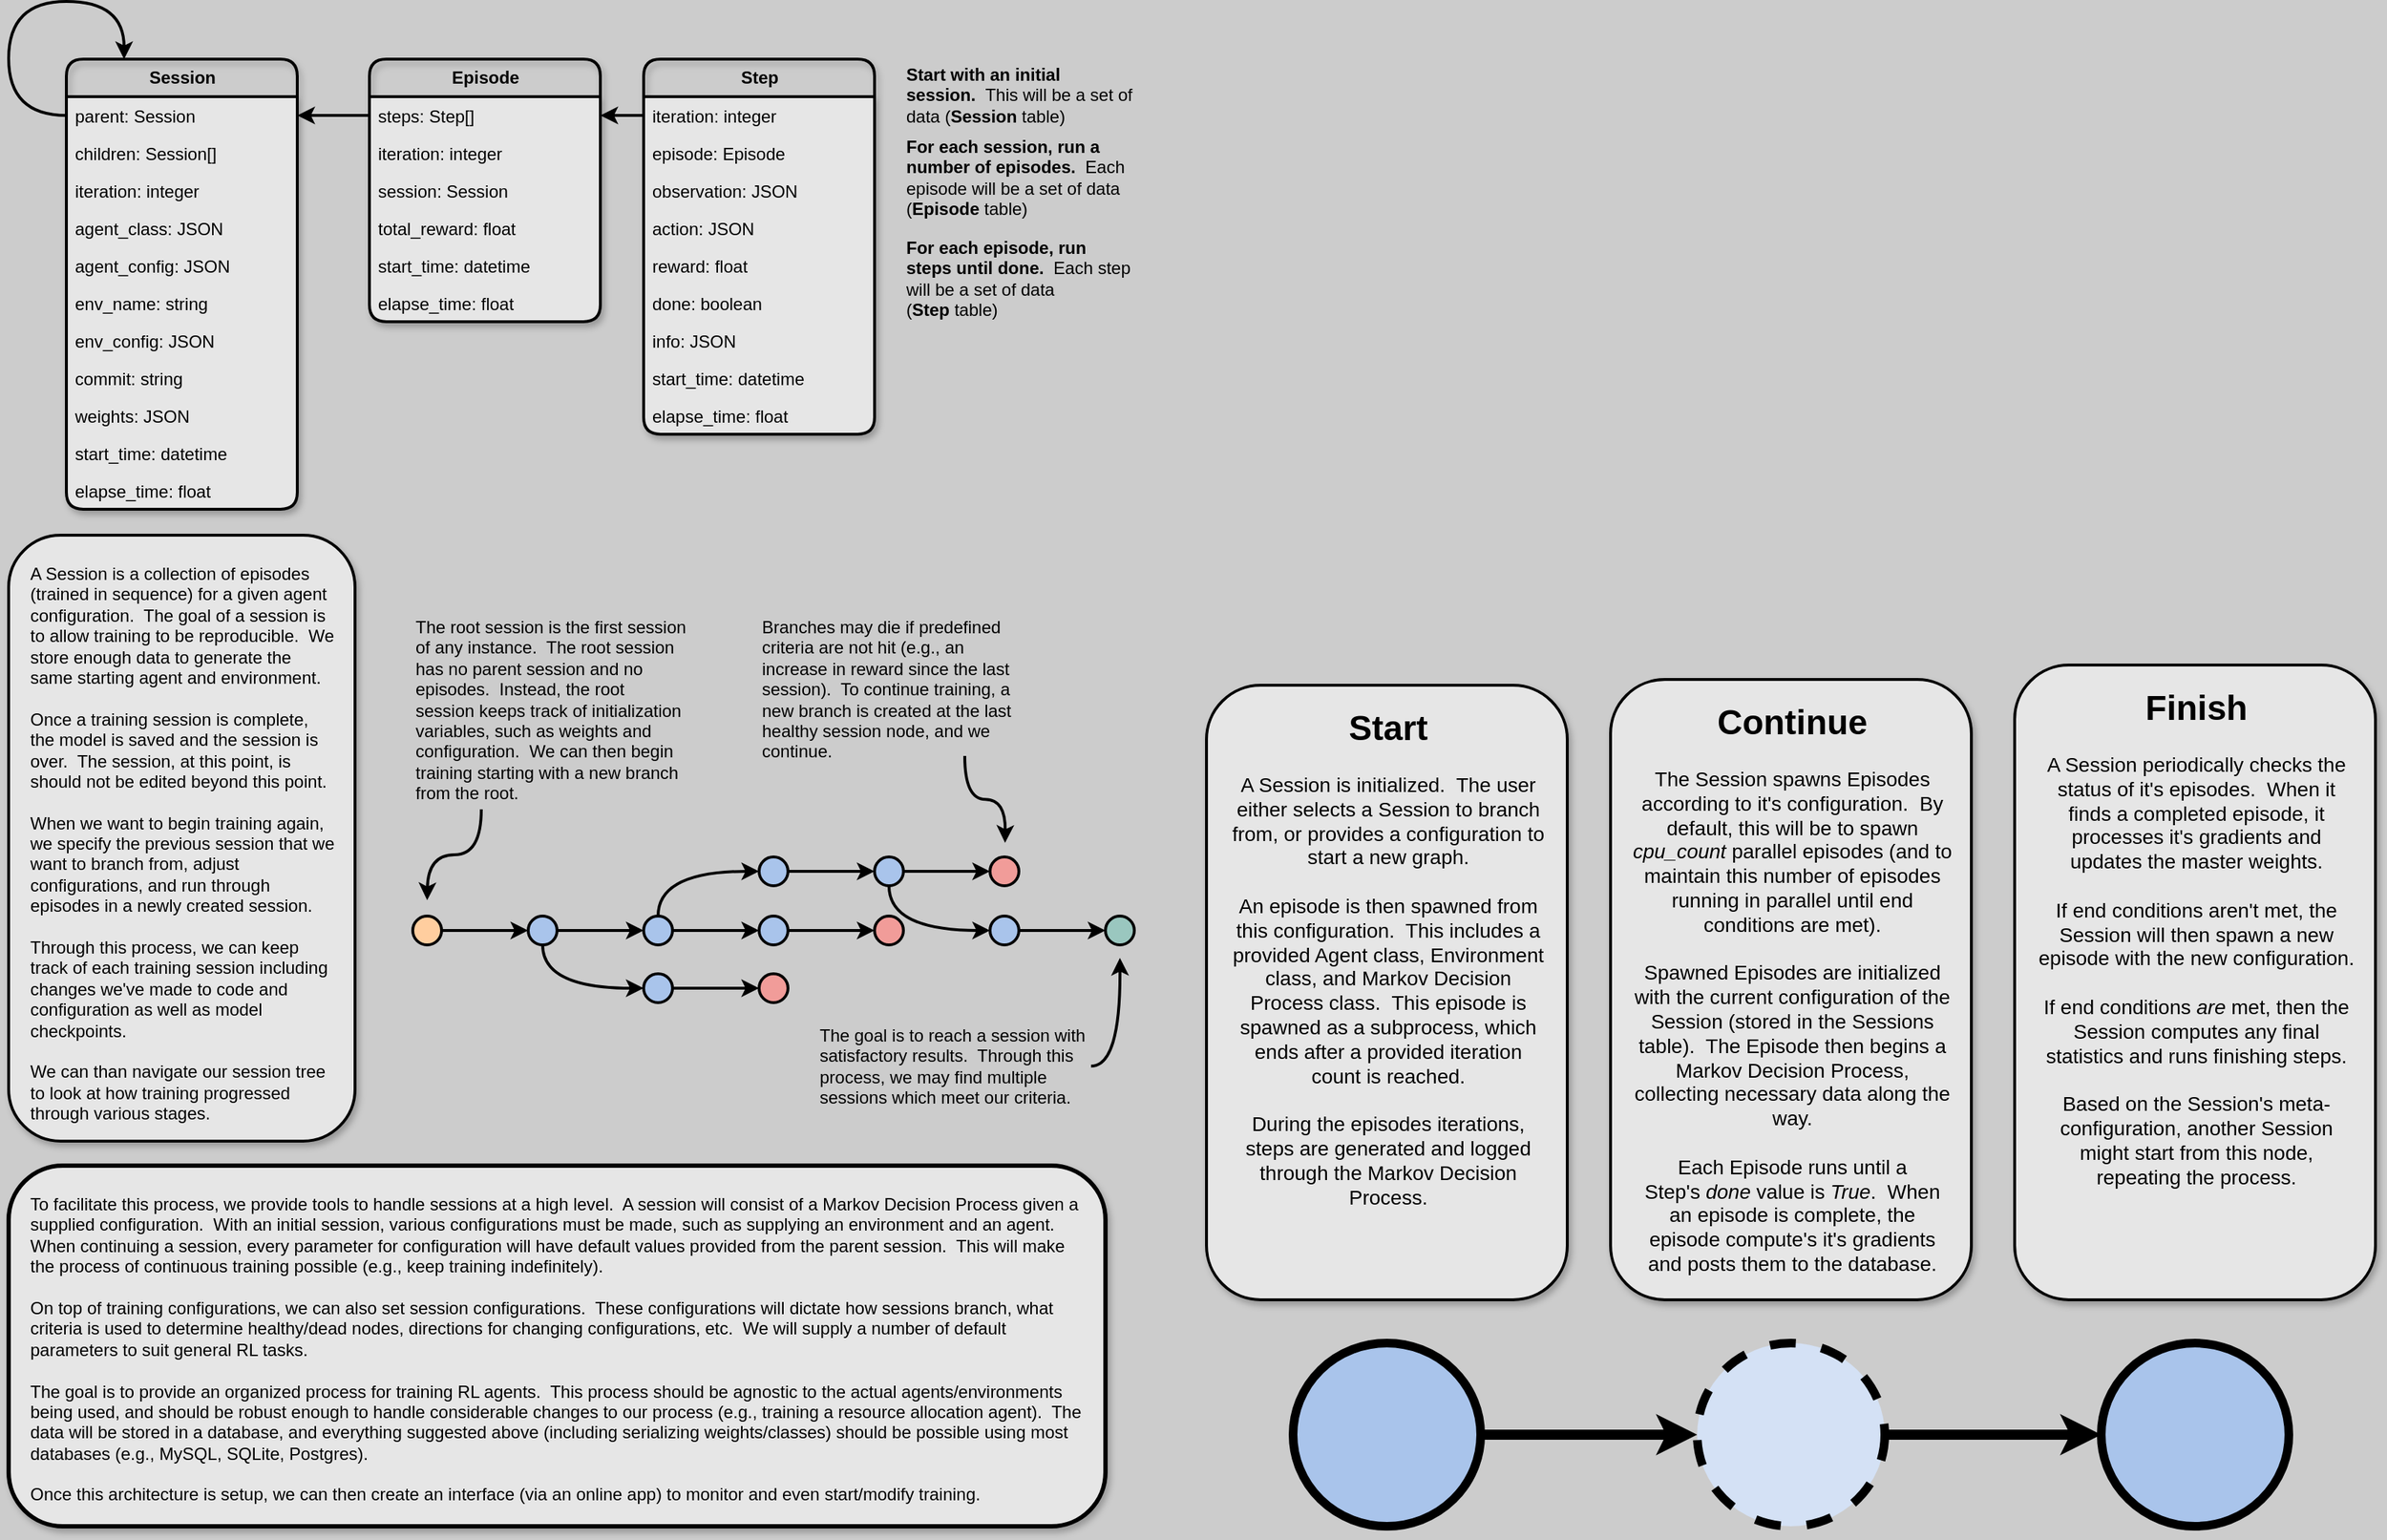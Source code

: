 <mxGraphModel dx="965" dy="928" grid="1" gridSize="10" guides="1" tooltips="1" connect="1" arrows="1" fold="1" page="1" pageScale="1" pageWidth="850" pageHeight="1100" background="#CCCCCC"><root><mxCell id="0"/><mxCell id="1" parent="0"/><mxCell id="134" value="" style="group" parent="1" vertex="1" connectable="0"><mxGeometry x="80" y="79" width="740" height="348" as="geometry"/></mxCell><mxCell id="130" value="" style="group" parent="134" vertex="1" connectable="0"><mxGeometry x="580" y="-22" width="160" height="241" as="geometry"/></mxCell><mxCell id="157" value="" style="group" parent="130" vertex="1" connectable="0"><mxGeometry width="160" height="190" as="geometry"/></mxCell><mxCell id="117" value="&lt;b&gt;Start with an initial session.&amp;nbsp;&amp;nbsp;&lt;/b&gt;&lt;span&gt;This will be a set of data (&lt;/span&gt;&lt;b&gt;Session&amp;nbsp;&lt;/b&gt;&lt;span&gt;table)&lt;/span&gt;" style="text;html=1;strokeColor=none;fillColor=none;align=left;verticalAlign=top;whiteSpace=wrap;rounded=0;shadow=1;" parent="157" vertex="1"><mxGeometry width="160" height="50" as="geometry"/></mxCell><mxCell id="125" value="&lt;b&gt;For each session, run a number of episodes.&amp;nbsp;&amp;nbsp;&lt;/b&gt;&lt;span&gt;Each episode will be a set of data (&lt;/span&gt;&lt;b&gt;Episode &lt;/b&gt;&lt;span&gt;table)&lt;/span&gt;" style="text;html=1;strokeColor=none;fillColor=none;align=left;verticalAlign=top;whiteSpace=wrap;rounded=0;shadow=1;" parent="157" vertex="1"><mxGeometry y="50" width="160" height="70" as="geometry"/></mxCell><mxCell id="127" value="&lt;b&gt;For each episode, run steps until done.&amp;nbsp;&amp;nbsp;&lt;/b&gt;&lt;span&gt;Each step will be a set of data (&lt;/span&gt;&lt;b&gt;Step&amp;nbsp;&lt;/b&gt;&lt;span&gt;table)&lt;/span&gt;" style="text;html=1;strokeColor=none;fillColor=none;align=left;verticalAlign=top;whiteSpace=wrap;rounded=0;shadow=1;" parent="157" vertex="1"><mxGeometry y="120" width="160" height="70" as="geometry"/></mxCell><mxCell id="156" value="" style="group" parent="134" vertex="1" connectable="0"><mxGeometry y="-19" width="560" height="312" as="geometry"/></mxCell><object label="&lt;b&gt;Step&lt;/b&gt;" id="15"><mxCell style="swimlane;fontStyle=0;childLayout=stackLayout;horizontal=1;startSize=26;fillColor=none;horizontalStack=0;resizeParent=1;resizeParentMax=0;resizeLast=0;collapsible=1;marginBottom=0;swimlaneFillColor=#E6E6E6;rounded=1;strokeWidth=2;html=1;shadow=1;" parent="156" vertex="1"><mxGeometry x="400" width="160" height="260" as="geometry"/></mxCell></object><mxCell id="46" value="iteration: integer" style="text;strokeColor=none;fillColor=none;align=left;verticalAlign=top;spacingLeft=4;spacingRight=4;overflow=hidden;rotatable=0;points=[[0,0.5],[1,0.5]];portConstraint=eastwest;" parent="15" vertex="1"><mxGeometry y="26" width="160" height="26" as="geometry"/></mxCell><mxCell id="49" value="episode: Episode" style="text;strokeColor=none;fillColor=none;align=left;verticalAlign=top;spacingLeft=4;spacingRight=4;overflow=hidden;rotatable=0;points=[[0,0.5],[1,0.5]];portConstraint=eastwest;" parent="15" vertex="1"><mxGeometry y="52" width="160" height="26" as="geometry"/></mxCell><mxCell id="48" value="observation: JSON" style="text;strokeColor=none;fillColor=none;align=left;verticalAlign=top;spacingLeft=4;spacingRight=4;overflow=hidden;rotatable=0;points=[[0,0.5],[1,0.5]];portConstraint=eastwest;" parent="15" vertex="1"><mxGeometry y="78" width="160" height="26" as="geometry"/></mxCell><mxCell id="51" value="action: JSON&#10;" style="text;strokeColor=none;fillColor=none;align=left;verticalAlign=top;spacingLeft=4;spacingRight=4;overflow=hidden;rotatable=0;points=[[0,0.5],[1,0.5]];portConstraint=eastwest;" parent="15" vertex="1"><mxGeometry y="104" width="160" height="26" as="geometry"/></mxCell><mxCell id="52" value="reward: float" style="text;strokeColor=none;fillColor=none;align=left;verticalAlign=top;spacingLeft=4;spacingRight=4;overflow=hidden;rotatable=0;points=[[0,0.5],[1,0.5]];portConstraint=eastwest;" parent="15" vertex="1"><mxGeometry y="130" width="160" height="26" as="geometry"/></mxCell><mxCell id="53" value="done: boolean" style="text;strokeColor=none;fillColor=none;align=left;verticalAlign=top;spacingLeft=4;spacingRight=4;overflow=hidden;rotatable=0;points=[[0,0.5],[1,0.5]];portConstraint=eastwest;" parent="15" vertex="1"><mxGeometry y="156" width="160" height="26" as="geometry"/></mxCell><mxCell id="54" value="info: JSON" style="text;strokeColor=none;fillColor=none;align=left;verticalAlign=top;spacingLeft=4;spacingRight=4;overflow=hidden;rotatable=0;points=[[0,0.5],[1,0.5]];portConstraint=eastwest;" parent="15" vertex="1"><mxGeometry y="182" width="160" height="26" as="geometry"/></mxCell><mxCell id="55" value="start_time: datetime" style="text;strokeColor=none;fillColor=none;align=left;verticalAlign=top;spacingLeft=4;spacingRight=4;overflow=hidden;rotatable=0;points=[[0,0.5],[1,0.5]];portConstraint=eastwest;" parent="15" vertex="1"><mxGeometry y="208" width="160" height="26" as="geometry"/></mxCell><mxCell id="45" value="elapse_time: float" style="text;strokeColor=none;fillColor=none;align=left;verticalAlign=top;spacingLeft=4;spacingRight=4;overflow=hidden;rotatable=0;points=[[0,0.5],[1,0.5]];portConstraint=eastwest;" parent="15" vertex="1"><mxGeometry y="234" width="160" height="26" as="geometry"/></mxCell><mxCell id="27" value="&lt;b&gt;Session&lt;/b&gt;" style="swimlane;fontStyle=0;childLayout=stackLayout;horizontal=1;startSize=26;fillColor=none;horizontalStack=0;resizeParent=1;resizeParentMax=0;resizeLast=0;collapsible=1;marginBottom=0;swimlaneFillColor=#E6E6E6;rounded=1;strokeWidth=2;html=1;shadow=1;" parent="156" vertex="1"><mxGeometry width="160" height="312" as="geometry"/></mxCell><mxCell id="133" style="edgeStyle=orthogonalEdgeStyle;curved=1;rounded=0;html=1;exitX=0;exitY=0.5;entryX=0.25;entryY=0;jettySize=auto;orthogonalLoop=1;strokeWidth=2;" parent="27" source="129" target="27" edge="1"><mxGeometry relative="1" as="geometry"><Array as="points"><mxPoint x="-40" y="39"/><mxPoint x="-40" y="-40"/><mxPoint x="40" y="-40"/></Array></mxGeometry></mxCell><mxCell id="129" value="parent: Session" style="text;strokeColor=none;fillColor=none;align=left;verticalAlign=top;spacingLeft=4;spacingRight=4;overflow=hidden;rotatable=0;points=[[0,0.5],[1,0.5]];portConstraint=eastwest;" parent="27" vertex="1"><mxGeometry y="26" width="160" height="26" as="geometry"/></mxCell><mxCell id="71" value="children: Session[]" style="text;strokeColor=none;fillColor=none;align=left;verticalAlign=top;spacingLeft=4;spacingRight=4;overflow=hidden;rotatable=0;points=[[0,0.5],[1,0.5]];portConstraint=eastwest;" parent="27" vertex="1"><mxGeometry y="52" width="160" height="26" as="geometry"/></mxCell><mxCell id="150" value="iteration: integer" style="text;strokeColor=none;fillColor=none;align=left;verticalAlign=top;spacingLeft=4;spacingRight=4;overflow=hidden;rotatable=0;points=[[0,0.5],[1,0.5]];portConstraint=eastwest;" parent="27" vertex="1"><mxGeometry y="78" width="160" height="26" as="geometry"/></mxCell><mxCell id="120" value="agent_class: JSON" style="text;strokeColor=none;fillColor=none;align=left;verticalAlign=top;spacingLeft=4;spacingRight=4;overflow=hidden;rotatable=0;points=[[0,0.5],[1,0.5]];portConstraint=eastwest;" parent="27" vertex="1"><mxGeometry y="104" width="160" height="26" as="geometry"/></mxCell><mxCell id="70" value="agent_config: JSON" style="text;strokeColor=none;fillColor=none;align=left;verticalAlign=top;spacingLeft=4;spacingRight=4;overflow=hidden;rotatable=0;points=[[0,0.5],[1,0.5]];portConstraint=eastwest;" parent="27" vertex="1"><mxGeometry y="130" width="160" height="26" as="geometry"/></mxCell><mxCell id="118" value="env_name: string" style="text;strokeColor=none;fillColor=none;align=left;verticalAlign=top;spacingLeft=4;spacingRight=4;overflow=hidden;rotatable=0;points=[[0,0.5],[1,0.5]];portConstraint=eastwest;" parent="27" vertex="1"><mxGeometry y="156" width="160" height="26" as="geometry"/></mxCell><mxCell id="119" value="env_config: JSON" style="text;strokeColor=none;fillColor=none;align=left;verticalAlign=top;spacingLeft=4;spacingRight=4;overflow=hidden;rotatable=0;points=[[0,0.5],[1,0.5]];portConstraint=eastwest;" parent="27" vertex="1"><mxGeometry y="182" width="160" height="26" as="geometry"/></mxCell><mxCell id="75" value="commit: string" style="text;strokeColor=none;fillColor=none;align=left;verticalAlign=top;spacingLeft=4;spacingRight=4;overflow=hidden;rotatable=0;points=[[0,0.5],[1,0.5]];portConstraint=eastwest;" parent="27" vertex="1"><mxGeometry y="208" width="160" height="26" as="geometry"/></mxCell><mxCell id="74" value="weights: JSON" style="text;strokeColor=none;fillColor=none;align=left;verticalAlign=top;spacingLeft=4;spacingRight=4;overflow=hidden;rotatable=0;points=[[0,0.5],[1,0.5]];portConstraint=eastwest;" parent="27" vertex="1"><mxGeometry y="234" width="160" height="26" as="geometry"/></mxCell><mxCell id="72" value="start_time: datetime" style="text;strokeColor=none;fillColor=none;align=left;verticalAlign=top;spacingLeft=4;spacingRight=4;overflow=hidden;rotatable=0;points=[[0,0.5],[1,0.5]];portConstraint=eastwest;" parent="27" vertex="1"><mxGeometry y="260" width="160" height="26" as="geometry"/></mxCell><mxCell id="73" value="elapse_time: float" style="text;strokeColor=none;fillColor=none;align=left;verticalAlign=top;spacingLeft=4;spacingRight=4;overflow=hidden;rotatable=0;points=[[0,0.5],[1,0.5]];portConstraint=eastwest;" parent="27" vertex="1"><mxGeometry y="286" width="160" height="26" as="geometry"/></mxCell><object label="&lt;b&gt;Episode&lt;/b&gt;" id="56"><mxCell style="swimlane;fontStyle=0;childLayout=stackLayout;horizontal=1;startSize=26;fillColor=none;horizontalStack=0;resizeParent=1;resizeParentMax=0;resizeLast=0;collapsible=1;marginBottom=0;swimlaneFillColor=#E6E6E6;rounded=1;strokeWidth=2;html=1;shadow=1;" parent="134" vertex="1"><mxGeometry x="210" y="-19" width="160" height="182" as="geometry"/></mxCell></object><mxCell id="57" value="steps: Step[]" style="text;strokeColor=none;fillColor=none;align=left;verticalAlign=top;spacingLeft=4;spacingRight=4;overflow=hidden;rotatable=0;points=[[0,0.5],[1,0.5]];portConstraint=eastwest;" parent="56" vertex="1"><mxGeometry y="26" width="160" height="26" as="geometry"/></mxCell><mxCell id="149" value="iteration: integer" style="text;strokeColor=none;fillColor=none;align=left;verticalAlign=top;spacingLeft=4;spacingRight=4;overflow=hidden;rotatable=0;points=[[0,0.5],[1,0.5]];portConstraint=eastwest;" parent="56" vertex="1"><mxGeometry y="52" width="160" height="26" as="geometry"/></mxCell><mxCell id="148" value="session: Session" style="text;strokeColor=none;fillColor=none;align=left;verticalAlign=top;spacingLeft=4;spacingRight=4;overflow=hidden;rotatable=0;points=[[0,0.5],[1,0.5]];portConstraint=eastwest;" parent="56" vertex="1"><mxGeometry y="78" width="160" height="26" as="geometry"/></mxCell><mxCell id="58" value="total_reward: float&#10;" style="text;strokeColor=none;fillColor=none;align=left;verticalAlign=top;spacingLeft=4;spacingRight=4;overflow=hidden;rotatable=0;points=[[0,0.5],[1,0.5]];portConstraint=eastwest;" parent="56" vertex="1"><mxGeometry y="104" width="160" height="26" as="geometry"/></mxCell><mxCell id="64" value="start_time: datetime" style="text;strokeColor=none;fillColor=none;align=left;verticalAlign=top;spacingLeft=4;spacingRight=4;overflow=hidden;rotatable=0;points=[[0,0.5],[1,0.5]];portConstraint=eastwest;" parent="56" vertex="1"><mxGeometry y="130" width="160" height="26" as="geometry"/></mxCell><mxCell id="65" value="elapse_time: float" style="text;strokeColor=none;fillColor=none;align=left;verticalAlign=top;spacingLeft=4;spacingRight=4;overflow=hidden;rotatable=0;points=[[0,0.5],[1,0.5]];portConstraint=eastwest;" parent="56" vertex="1"><mxGeometry y="156" width="160" height="26" as="geometry"/></mxCell><mxCell id="79" style="edgeStyle=orthogonalEdgeStyle;rounded=0;html=1;exitX=0;exitY=0.5;entryX=1;entryY=0.5;jettySize=auto;orthogonalLoop=1;strokeWidth=2;" parent="134" source="46" target="57" edge="1"><mxGeometry relative="1" as="geometry"/></mxCell><mxCell id="131" style="edgeStyle=orthogonalEdgeStyle;curved=1;rounded=0;html=1;exitX=0;exitY=0.5;entryX=1;entryY=0.5;jettySize=auto;orthogonalLoop=1;strokeWidth=2;" parent="134" source="57" target="129" edge="1"><mxGeometry relative="1" as="geometry"/></mxCell><mxCell id="135" value="A Session is a collection of episodes (trained in sequence) for a given agent configuration.&amp;nbsp; The goal of a session is to allow training to be reproducible.&amp;nbsp; We store enough data to generate the same starting agent and environment.&lt;div&gt;&lt;br&gt;&lt;/div&gt;&lt;div&gt;Once a training session is complete, the model is saved and the session is over.&amp;nbsp; The session, at this point, is should not be edited beyond this point.&lt;/div&gt;&lt;div&gt;&lt;br&gt;&lt;/div&gt;&lt;div&gt;When we want to begin training again, we specify the previous session that we want to branch from, adjust configurations, and run through episodes in a newly created session.&lt;div&gt;&lt;br&gt;&lt;/div&gt;&lt;div&gt;Through this process, we can keep track of each training session including changes we've made to code and configuration as well as model checkpoints.&lt;/div&gt;&lt;/div&gt;&lt;div&gt;&lt;br&gt;&lt;/div&gt;&lt;div&gt;We can than navigate our session tree to look at how training progressed through various stages.&lt;/div&gt;" style="text;html=1;strokeColor=#000000;fillColor=#E6E6E6;align=left;verticalAlign=top;whiteSpace=wrap;rounded=1;shadow=1;strokeWidth=2;comic=0;glass=0;spacing=15;" parent="1" vertex="1"><mxGeometry x="40" y="390" width="240" height="420" as="geometry"/></mxCell><mxCell id="146" value="To facilitate this process, we provide tools to handle sessions at a high level.&amp;nbsp; A session will consist of a Markov Decision Process given a supplied configuration.&amp;nbsp; With an initial session, various configurations must be made, such as supplying an environment and an agent.&amp;nbsp; When continuing a session, every parameter for configuration will have default values provided from the parent session.&amp;nbsp; This will make the process of continuous training possible (e.g., keep training indefinitely).&lt;div&gt;&lt;br&gt;&lt;/div&gt;&lt;div&gt;On top of training configurations, we can also set session configurations.&amp;nbsp; These configurations will dictate how sessions branch, what criteria is used to determine healthy/dead nodes, directions for changing configurations, etc.&amp;nbsp; We will supply a number of default parameters to suit general RL tasks.&lt;/div&gt;&lt;div&gt;&lt;br&gt;&lt;/div&gt;&lt;div&gt;The goal is to provide an organized process for training RL agents.&amp;nbsp; This process should be agnostic to the actual agents/environments being used, and should be robust enough to handle considerable changes to our process (e.g., training a resource allocation agent).&amp;nbsp; The data will be stored in a database, and everything suggested above (including serializing weights/classes) should be possible using most databases (e.g., MySQL, SQLite, Postgres).&lt;/div&gt;&lt;div&gt;&lt;br&gt;&lt;/div&gt;&lt;div&gt;Once this architecture is setup, we can then create an interface (via an online app) to monitor and even start/modify training.&lt;/div&gt;" style="text;html=1;strokeColor=#000000;fillColor=#E6E6E6;align=left;verticalAlign=top;whiteSpace=wrap;rounded=1;shadow=1;strokeWidth=3;comic=0;glass=0;gradientColor=none;spacing=15;" parent="1" vertex="1"><mxGeometry x="40" y="827" width="760" height="250" as="geometry"/></mxCell><mxCell id="147" value="" style="group" parent="1" vertex="1" connectable="0"><mxGeometry x="320" y="440" width="500" height="353" as="geometry"/></mxCell><mxCell id="128" value="" style="group" parent="147" vertex="1" connectable="0"><mxGeometry y="173" width="500" height="101" as="geometry"/></mxCell><mxCell id="82" value="" style="shape=mxgraph.flowchart.start_2;whiteSpace=wrap;html=1;fillColor=#FFCE9F;strokeColor=#000000;strokeWidth=2" parent="128" vertex="1"><mxGeometry y="41" width="20" height="20" as="geometry"/></mxCell><mxCell id="91" value="" style="shape=mxgraph.flowchart.start_2;whiteSpace=wrap;html=1;fillColor=#A9C4EB;strokeColor=#000000;strokeWidth=2" parent="128" vertex="1"><mxGeometry x="80" y="41" width="20" height="20" as="geometry"/></mxCell><mxCell id="95" style="edgeStyle=entityRelationEdgeStyle;rounded=0;html=1;exitX=1;exitY=0.5;exitPerimeter=0;entryX=0;entryY=0.5;entryPerimeter=0;jettySize=auto;orthogonalLoop=1;strokeWidth=2;" parent="128" source="82" target="91" edge="1"><mxGeometry relative="1" as="geometry"/></mxCell><mxCell id="92" value="" style="shape=mxgraph.flowchart.start_2;whiteSpace=wrap;html=1;fillColor=#A9C4EB;strokeColor=#000000;strokeWidth=2" parent="128" vertex="1"><mxGeometry x="160" y="41" width="20" height="20" as="geometry"/></mxCell><mxCell id="96" style="edgeStyle=entityRelationEdgeStyle;rounded=0;html=1;exitX=1;exitY=0.5;exitPerimeter=0;entryX=0;entryY=0.5;entryPerimeter=0;jettySize=auto;orthogonalLoop=1;strokeWidth=2;" parent="128" source="91" target="92" edge="1"><mxGeometry relative="1" as="geometry"/></mxCell><mxCell id="93" value="" style="shape=mxgraph.flowchart.start_2;whiteSpace=wrap;html=1;fillColor=#A9C4EB;strokeColor=#000000;strokeWidth=2" parent="128" vertex="1"><mxGeometry x="160" y="81" width="20" height="20" as="geometry"/></mxCell><mxCell id="97" style="edgeStyle=orthogonalEdgeStyle;rounded=0;html=1;exitX=0.5;exitY=1;exitPerimeter=0;entryX=0;entryY=0.5;entryPerimeter=0;jettySize=auto;orthogonalLoop=1;strokeWidth=2;curved=1;" parent="128" source="91" target="93" edge="1"><mxGeometry relative="1" as="geometry"/></mxCell><mxCell id="98" value="" style="shape=mxgraph.flowchart.start_2;whiteSpace=wrap;html=1;fillColor=#A9C4EB;strokeColor=#000000;strokeWidth=2" parent="128" vertex="1"><mxGeometry x="240" width="20" height="20" as="geometry"/></mxCell><mxCell id="103" style="edgeStyle=orthogonalEdgeStyle;curved=1;rounded=0;html=1;exitX=0.5;exitY=0;exitPerimeter=0;entryX=0;entryY=0.5;entryPerimeter=0;jettySize=auto;orthogonalLoop=1;strokeWidth=2;" parent="128" source="92" target="98" edge="1"><mxGeometry relative="1" as="geometry"/></mxCell><mxCell id="99" value="" style="shape=mxgraph.flowchart.start_2;whiteSpace=wrap;html=1;fillColor=#F19C99;strokeColor=#000000;strokeWidth=2" parent="128" vertex="1"><mxGeometry x="240" y="81" width="20" height="20" as="geometry"/></mxCell><mxCell id="102" style="edgeStyle=orthogonalEdgeStyle;curved=1;rounded=0;html=1;exitX=1;exitY=0.5;exitPerimeter=0;entryX=0;entryY=0.5;entryPerimeter=0;jettySize=auto;orthogonalLoop=1;strokeWidth=2;" parent="128" source="93" target="99" edge="1"><mxGeometry relative="1" as="geometry"/></mxCell><mxCell id="100" value="" style="shape=mxgraph.flowchart.start_2;whiteSpace=wrap;html=1;fillColor=#A9C4EB;strokeColor=#000000;strokeWidth=2" parent="128" vertex="1"><mxGeometry x="240" y="41" width="20" height="20" as="geometry"/></mxCell><mxCell id="101" style="edgeStyle=orthogonalEdgeStyle;curved=1;rounded=0;html=1;exitX=1;exitY=0.5;exitPerimeter=0;entryX=0;entryY=0.5;entryPerimeter=0;jettySize=auto;orthogonalLoop=1;strokeWidth=2;" parent="128" source="92" target="100" edge="1"><mxGeometry relative="1" as="geometry"/></mxCell><mxCell id="104" value="" style="shape=mxgraph.flowchart.start_2;whiteSpace=wrap;html=1;fillColor=#F19C99;strokeColor=#000000;strokeWidth=2" parent="128" vertex="1"><mxGeometry x="320" y="41" width="20" height="20" as="geometry"/></mxCell><mxCell id="107" style="edgeStyle=orthogonalEdgeStyle;curved=1;rounded=0;html=1;exitX=1;exitY=0.5;exitPerimeter=0;entryX=0;entryY=0.5;entryPerimeter=0;jettySize=auto;orthogonalLoop=1;strokeWidth=2;" parent="128" source="100" target="104" edge="1"><mxGeometry relative="1" as="geometry"/></mxCell><mxCell id="105" value="" style="shape=mxgraph.flowchart.start_2;whiteSpace=wrap;html=1;fillColor=#A9C4EB;strokeColor=#000000;strokeWidth=2" parent="128" vertex="1"><mxGeometry x="320" width="20" height="20" as="geometry"/></mxCell><mxCell id="108" style="edgeStyle=orthogonalEdgeStyle;curved=1;rounded=0;html=1;exitX=1;exitY=0.5;exitPerimeter=0;entryX=0;entryY=0.5;entryPerimeter=0;jettySize=auto;orthogonalLoop=1;strokeWidth=2;" parent="128" source="98" target="105" edge="1"><mxGeometry relative="1" as="geometry"/></mxCell><mxCell id="109" value="" style="shape=mxgraph.flowchart.start_2;whiteSpace=wrap;html=1;fillColor=#F19C99;strokeColor=#000000;strokeWidth=2" parent="128" vertex="1"><mxGeometry x="400" width="20" height="20" as="geometry"/></mxCell><mxCell id="110" style="edgeStyle=orthogonalEdgeStyle;curved=1;rounded=0;html=1;exitX=1;exitY=0.5;exitPerimeter=0;entryX=0;entryY=0.5;entryPerimeter=0;jettySize=auto;orthogonalLoop=1;strokeWidth=2;" parent="128" source="105" target="109" edge="1"><mxGeometry relative="1" as="geometry"/></mxCell><mxCell id="111" value="" style="shape=mxgraph.flowchart.start_2;whiteSpace=wrap;html=1;fillColor=#A9C4EB;strokeColor=#000000;strokeWidth=2" parent="128" vertex="1"><mxGeometry x="400" y="41" width="20" height="20" as="geometry"/></mxCell><mxCell id="112" style="edgeStyle=orthogonalEdgeStyle;curved=1;rounded=0;html=1;exitX=0.5;exitY=1;exitPerimeter=0;entryX=0;entryY=0.5;entryPerimeter=0;jettySize=auto;orthogonalLoop=1;strokeWidth=2;" parent="128" source="105" target="111" edge="1"><mxGeometry relative="1" as="geometry"/></mxCell><mxCell id="113" value="" style="shape=mxgraph.flowchart.start_2;whiteSpace=wrap;html=1;fillColor=#9AC7BF;strokeColor=#000000;strokeWidth=2" parent="128" vertex="1"><mxGeometry x="480" y="41" width="20" height="20" as="geometry"/></mxCell><mxCell id="114" style="edgeStyle=orthogonalEdgeStyle;curved=1;rounded=0;html=1;exitX=1;exitY=0.5;exitPerimeter=0;entryX=0;entryY=0.5;entryPerimeter=0;jettySize=auto;orthogonalLoop=1;strokeWidth=2;" parent="128" source="111" target="113" edge="1"><mxGeometry relative="1" as="geometry"/></mxCell><mxCell id="138" style="edgeStyle=orthogonalEdgeStyle;curved=1;rounded=0;html=1;exitX=0.25;exitY=1;jettySize=auto;orthogonalLoop=1;strokeWidth=2;" parent="147" source="137" edge="1"><mxGeometry relative="1" as="geometry"><mxPoint x="10.0" y="203" as="targetPoint"/></mxGeometry></mxCell><mxCell id="137" value="The root session is the first session of any instance.&amp;nbsp; The root session has no parent session and no episodes.&amp;nbsp; Instead, the root session keeps track of initialization variables, such as weights and configuration.&amp;nbsp; We can then begin training starting with a new branch from the root." style="text;html=1;strokeColor=none;fillColor=none;align=left;verticalAlign=top;whiteSpace=wrap;rounded=0;shadow=1;" parent="147" vertex="1"><mxGeometry width="190" height="140" as="geometry"/></mxCell><mxCell id="141" style="edgeStyle=orthogonalEdgeStyle;curved=1;rounded=0;html=1;exitX=0.75;exitY=1;jettySize=auto;orthogonalLoop=1;strokeWidth=2;" parent="147" source="139" edge="1"><mxGeometry relative="1" as="geometry"><mxPoint x="410.412" y="163.235" as="targetPoint"/></mxGeometry></mxCell><mxCell id="139" value="Branches may die if predefined criteria are not hit (e.g., an increase in reward since the last session).&amp;nbsp; To continue training, a new branch is created at the last healthy session node, and we continue." style="text;html=1;strokeColor=none;fillColor=none;align=left;verticalAlign=top;whiteSpace=wrap;rounded=0;shadow=1;" parent="147" vertex="1"><mxGeometry x="240" width="190" height="103" as="geometry"/></mxCell><mxCell id="144" style="edgeStyle=orthogonalEdgeStyle;curved=1;rounded=0;html=1;exitX=1;exitY=0.5;jettySize=auto;orthogonalLoop=1;strokeWidth=2;" parent="147" source="143" edge="1"><mxGeometry relative="1" as="geometry"><mxPoint x="490.0" y="243" as="targetPoint"/></mxGeometry></mxCell><mxCell id="143" value="The goal is to reach a session with satisfactory results.&amp;nbsp; Through this process, we may find multiple sessions which meet our criteria." style="text;html=1;strokeColor=none;fillColor=none;align=left;verticalAlign=top;whiteSpace=wrap;rounded=0;shadow=1;" parent="147" vertex="1"><mxGeometry x="280" y="283" width="190" height="70" as="geometry"/></mxCell><mxCell id="155" value="&lt;h1 style=&quot;text-align: center&quot;&gt;Start&lt;/h1&gt;&lt;p style=&quot;text-align: center&quot;&gt;&lt;/p&gt;&lt;font style=&quot;font-size: 14px&quot;&gt;&lt;div style=&quot;text-align: center&quot;&gt;&lt;span&gt;A Session is initialized.&amp;nbsp; The user either selects a Session to branch from, or provides a configuration to start a new graph.&lt;/span&gt;&lt;/div&gt;&lt;div style=&quot;text-align: center&quot;&gt;&lt;span&gt;&lt;br&gt;&lt;/span&gt;&lt;/div&gt;&lt;span&gt;&lt;div style=&quot;text-align: center&quot;&gt;&lt;span&gt;An episode is then spawned from this configuration.&amp;nbsp; This includes a provided Agent class, Environment class, and Markov Decision Process class.&amp;nbsp; This episode is spawned as a subprocess, which ends after a provided iteration count is reached.&lt;/span&gt;&lt;/div&gt;&lt;div style=&quot;text-align: center&quot;&gt;&lt;span&gt;&lt;br&gt;&lt;/span&gt;&lt;/div&gt;&lt;/span&gt;&lt;span&gt;&lt;div style=&quot;text-align: center&quot;&gt;&lt;span&gt;During the episodes iterations, steps are generated and logged through the Markov Decision Process.&lt;/span&gt;&lt;/div&gt;&lt;/span&gt;&lt;/font&gt;&lt;p&gt;&lt;/p&gt;" style="text;html=1;strokeColor=#000000;fillColor=#E6E6E6;spacing=15;spacingTop=-20;overflow=hidden;rounded=1;strokeWidth=2;comic=0;glass=0;shadow=1;whiteSpace=wrap;spacingLeft=0;spacingRight=0;" parent="1" vertex="1"><mxGeometry x="870" y="494" width="250" height="426" as="geometry"/></mxCell><mxCell id="170" value="&lt;h1 style=&quot;text-align: center&quot;&gt;Continue&lt;/h1&gt;&lt;p style=&quot;text-align: center&quot;&gt;&lt;/p&gt;&lt;font style=&quot;font-size: 14px&quot;&gt;&lt;div style=&quot;text-align: center&quot;&gt;&lt;span&gt;The Session spawns Episodes according to it's configuration.&amp;nbsp; By default, this will be to spawn &lt;/span&gt;&lt;i&gt;cpu_count&lt;/i&gt;&lt;span&gt; parallel episodes (and to maintain this number of episodes running in parallel until end conditions are met).&lt;/span&gt;&lt;/div&gt;&lt;div style=&quot;text-align: center&quot;&gt;&lt;span&gt;&lt;br&gt;&lt;/span&gt;&lt;/div&gt;&lt;div style=&quot;text-align: center&quot;&gt;Spawned Episodes are initialized with the current configuration of the Session (stored in the Sessions table).&amp;nbsp; The Episode then begins a Markov Decision Process, collecting necessary data along the way.&lt;/div&gt;&lt;div style=&quot;text-align: center&quot;&gt;&lt;span&gt;&lt;br&gt;&lt;/span&gt;&lt;/div&gt;&lt;div style=&quot;text-align: center&quot;&gt;&lt;span&gt;Each Episode runs until a Step's&amp;nbsp;&lt;/span&gt;&lt;i&gt;done&lt;/i&gt;&lt;span&gt; value is &lt;/span&gt;&lt;i&gt;True&lt;/i&gt;.&amp;nbsp; When an episode is complete, the episode compute's it's gradients and posts them to the database.&lt;/div&gt;&lt;/font&gt;&lt;p&gt;&lt;/p&gt;" style="text;html=1;strokeColor=#000000;fillColor=#E6E6E6;spacing=15;spacingTop=-20;whiteSpace=wrap;overflow=hidden;rounded=1;strokeWidth=2;comic=0;glass=0;shadow=1;" parent="1" vertex="1"><mxGeometry x="1150" y="490" width="250" height="430" as="geometry"/></mxCell><mxCell id="174" value="" style="shape=mxgraph.flowchart.start_2;whiteSpace=wrap;html=1;fillColor=#A9C4EB;strokeColor=#000000;strokeWidth=6;" parent="1" vertex="1"><mxGeometry x="930" y="950" width="130" height="127" as="geometry"/></mxCell><mxCell id="175" value="" style="shape=mxgraph.flowchart.start_2;whiteSpace=wrap;html=1;fillColor=#A9C4EB;strokeColor=#000000;strokeWidth=6;" parent="1" vertex="1"><mxGeometry x="1490" y="950" width="130" height="127" as="geometry"/></mxCell><mxCell id="176" style="edgeStyle=orthogonalEdgeStyle;curved=1;rounded=0;html=1;exitX=1;exitY=0.5;exitPerimeter=0;entryX=0;entryY=0.5;entryPerimeter=0;jettySize=auto;orthogonalLoop=1;strokeWidth=7;" parent="1" source="178" target="175" edge="1"><mxGeometry relative="1" as="geometry"/></mxCell><mxCell id="177" value="&lt;h1 style=&quot;text-align: center&quot;&gt;Finish&lt;/h1&gt;&lt;p style=&quot;text-align: center&quot;&gt;&lt;/p&gt;&lt;font style=&quot;font-size: 14px&quot;&gt;&lt;div style=&quot;text-align: center&quot;&gt;A Session periodically checks the status of it's episodes.&amp;nbsp; When it finds a completed episode, it processes it's gradients and updates the master weights.&lt;/div&gt;&lt;div style=&quot;text-align: center&quot;&gt;&lt;br&gt;&lt;/div&gt;&lt;div style=&quot;text-align: center&quot;&gt;If end conditions aren't met, the Session will then spawn a new episode with the new configuration.&lt;/div&gt;&lt;div style=&quot;text-align: center&quot;&gt;&lt;br&gt;&lt;/div&gt;&lt;div style=&quot;text-align: center&quot;&gt;If end conditions &lt;i&gt;are&lt;/i&gt;&amp;nbsp;met, then the Session computes any final statistics and runs finishing steps.&lt;/div&gt;&lt;div style=&quot;text-align: center&quot;&gt;&lt;br&gt;&lt;/div&gt;&lt;div style=&quot;text-align: center&quot;&gt;Based on the Session's meta-configuration, another Session might start from this node, repeating the process.&lt;/div&gt;&lt;/font&gt;&lt;p&gt;&lt;/p&gt;" style="text;html=1;strokeColor=#000000;fillColor=#E6E6E6;spacing=15;spacingTop=-20;whiteSpace=wrap;overflow=hidden;rounded=1;strokeWidth=2;comic=0;glass=0;shadow=1;" parent="1" vertex="1"><mxGeometry x="1430" y="480" width="250" height="440" as="geometry"/></mxCell><mxCell id="178" value="" style="shape=mxgraph.flowchart.start_2;whiteSpace=wrap;html=1;fillColor=#D4E1F5;strokeColor=#000000;strokeWidth=6;dashed=1;" parent="1" vertex="1"><mxGeometry x="1210" y="950" width="130" height="127" as="geometry"/></mxCell><mxCell id="179" style="edgeStyle=orthogonalEdgeStyle;curved=1;rounded=0;html=1;exitX=1;exitY=0.5;exitPerimeter=0;entryX=0;entryY=0.5;entryPerimeter=0;jettySize=auto;orthogonalLoop=1;strokeWidth=7;" parent="1" source="174" target="178" edge="1"><mxGeometry relative="1" as="geometry"><mxPoint x="1060.412" y="1013.118" as="sourcePoint"/><mxPoint x="1489.824" y="1013.118" as="targetPoint"/></mxGeometry></mxCell></root></mxGraphModel>